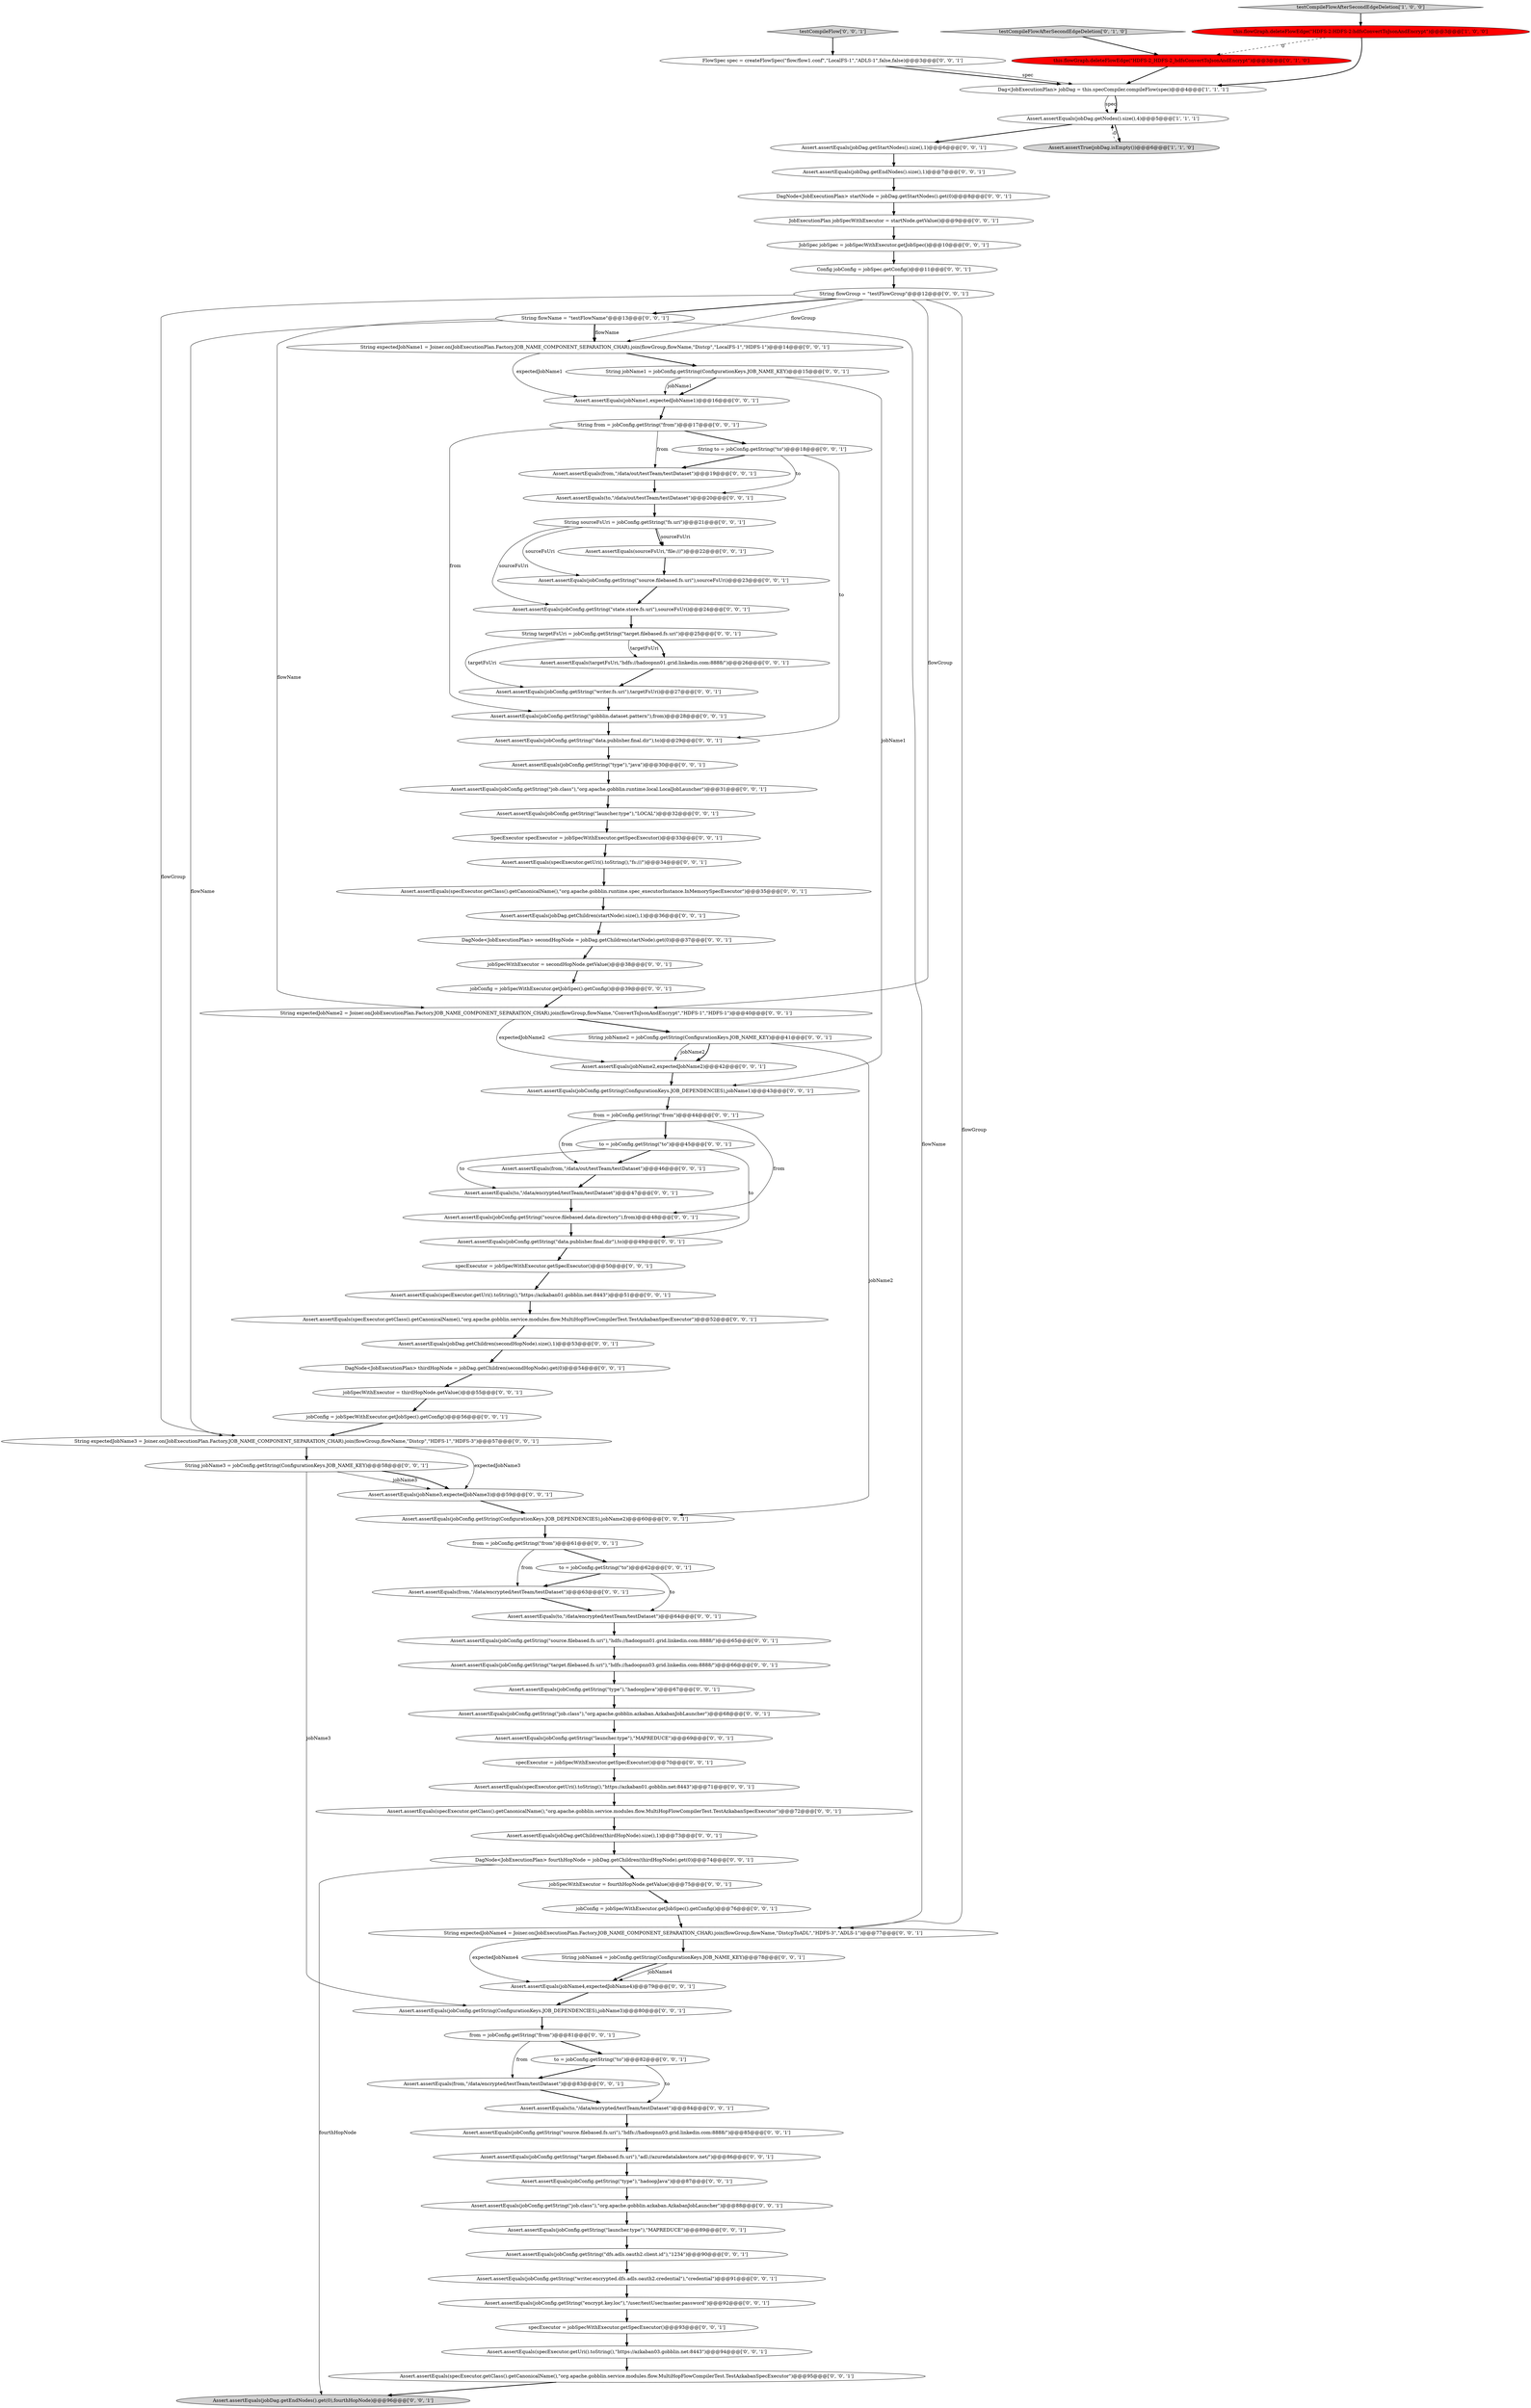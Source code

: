 digraph {
0 [style = filled, label = "Assert.assertEquals(jobDag.getNodes().size(),4)@@@5@@@['1', '1', '1']", fillcolor = white, shape = ellipse image = "AAA0AAABBB1BBB"];
48 [style = filled, label = "Assert.assertEquals(jobConfig.getString(\"source.filebased.fs.uri\"),\"hdfs://hadoopnn03.grid.linkedin.com:8888/\")@@@85@@@['0', '0', '1']", fillcolor = white, shape = ellipse image = "AAA0AAABBB3BBB"];
56 [style = filled, label = "Assert.assertEquals(jobConfig.getString(\"writer.encrypted.dfs.adls.oauth2.credential\"),\"credential\")@@@91@@@['0', '0', '1']", fillcolor = white, shape = ellipse image = "AAA0AAABBB3BBB"];
97 [style = filled, label = "Assert.assertEquals(jobConfig.getString(\"type\"),\"hadoopJava\")@@@87@@@['0', '0', '1']", fillcolor = white, shape = ellipse image = "AAA0AAABBB3BBB"];
96 [style = filled, label = "JobExecutionPlan jobSpecWithExecutor = startNode.getValue()@@@9@@@['0', '0', '1']", fillcolor = white, shape = ellipse image = "AAA0AAABBB3BBB"];
9 [style = filled, label = "to = jobConfig.getString(\"to\")@@@62@@@['0', '0', '1']", fillcolor = white, shape = ellipse image = "AAA0AAABBB3BBB"];
79 [style = filled, label = "Assert.assertEquals(jobDag.getEndNodes().get(0),fourthHopNode)@@@96@@@['0', '0', '1']", fillcolor = lightgray, shape = ellipse image = "AAA0AAABBB3BBB"];
92 [style = filled, label = "to = jobConfig.getString(\"to\")@@@45@@@['0', '0', '1']", fillcolor = white, shape = ellipse image = "AAA0AAABBB3BBB"];
41 [style = filled, label = "Assert.assertEquals(jobConfig.getString(\"job.class\"),\"org.apache.gobblin.azkaban.AzkabanJobLauncher\")@@@88@@@['0', '0', '1']", fillcolor = white, shape = ellipse image = "AAA0AAABBB3BBB"];
52 [style = filled, label = "Assert.assertEquals(jobConfig.getString(\"job.class\"),\"org.apache.gobblin.runtime.local.LocalJobLauncher\")@@@31@@@['0', '0', '1']", fillcolor = white, shape = ellipse image = "AAA0AAABBB3BBB"];
76 [style = filled, label = "SpecExecutor specExecutor = jobSpecWithExecutor.getSpecExecutor()@@@33@@@['0', '0', '1']", fillcolor = white, shape = ellipse image = "AAA0AAABBB3BBB"];
89 [style = filled, label = "Assert.assertEquals(from,\"/data/encrypted/testTeam/testDataset\")@@@83@@@['0', '0', '1']", fillcolor = white, shape = ellipse image = "AAA0AAABBB3BBB"];
24 [style = filled, label = "Assert.assertEquals(specExecutor.getClass().getCanonicalName(),\"org.apache.gobblin.service.modules.flow.MultiHopFlowCompilerTest.TestAzkabanSpecExecutor\")@@@95@@@['0', '0', '1']", fillcolor = white, shape = ellipse image = "AAA0AAABBB3BBB"];
44 [style = filled, label = "Assert.assertEquals(specExecutor.getClass().getCanonicalName(),\"org.apache.gobblin.runtime.spec_executorInstance.InMemorySpecExecutor\")@@@35@@@['0', '0', '1']", fillcolor = white, shape = ellipse image = "AAA0AAABBB3BBB"];
13 [style = filled, label = "from = jobConfig.getString(\"from\")@@@61@@@['0', '0', '1']", fillcolor = white, shape = ellipse image = "AAA0AAABBB3BBB"];
80 [style = filled, label = "Assert.assertEquals(jobConfig.getString(\"state.store.fs.uri\"),sourceFsUri)@@@24@@@['0', '0', '1']", fillcolor = white, shape = ellipse image = "AAA0AAABBB3BBB"];
82 [style = filled, label = "from = jobConfig.getString(\"from\")@@@44@@@['0', '0', '1']", fillcolor = white, shape = ellipse image = "AAA0AAABBB3BBB"];
22 [style = filled, label = "Assert.assertEquals(jobConfig.getString(\"target.filebased.fs.uri\"),\"adl://azuredatalakestore.net/\")@@@86@@@['0', '0', '1']", fillcolor = white, shape = ellipse image = "AAA0AAABBB3BBB"];
38 [style = filled, label = "Assert.assertEquals(jobConfig.getString(\"launcher.type\"),\"LOCAL\")@@@32@@@['0', '0', '1']", fillcolor = white, shape = ellipse image = "AAA0AAABBB3BBB"];
47 [style = filled, label = "FlowSpec spec = createFlowSpec(\"flow/flow1.conf\",\"LocalFS-1\",\"ADLS-1\",false,false)@@@3@@@['0', '0', '1']", fillcolor = white, shape = ellipse image = "AAA0AAABBB3BBB"];
11 [style = filled, label = "String expectedJobName3 = Joiner.on(JobExecutionPlan.Factory.JOB_NAME_COMPONENT_SEPARATION_CHAR).join(flowGroup,flowName,\"Distcp\",\"HDFS-1\",\"HDFS-3\")@@@57@@@['0', '0', '1']", fillcolor = white, shape = ellipse image = "AAA0AAABBB3BBB"];
59 [style = filled, label = "Assert.assertEquals(jobDag.getChildren(startNode).size(),1)@@@36@@@['0', '0', '1']", fillcolor = white, shape = ellipse image = "AAA0AAABBB3BBB"];
26 [style = filled, label = "specExecutor = jobSpecWithExecutor.getSpecExecutor()@@@50@@@['0', '0', '1']", fillcolor = white, shape = ellipse image = "AAA0AAABBB3BBB"];
32 [style = filled, label = "Assert.assertEquals(specExecutor.getUri().toString(),\"https://azkaban03.gobblin.net:8443\")@@@94@@@['0', '0', '1']", fillcolor = white, shape = ellipse image = "AAA0AAABBB3BBB"];
83 [style = filled, label = "Assert.assertEquals(specExecutor.getUri().toString(),\"https://azkaban01.gobblin.net:8443\")@@@51@@@['0', '0', '1']", fillcolor = white, shape = ellipse image = "AAA0AAABBB3BBB"];
53 [style = filled, label = "Assert.assertEquals(jobName3,expectedJobName3)@@@59@@@['0', '0', '1']", fillcolor = white, shape = ellipse image = "AAA0AAABBB3BBB"];
86 [style = filled, label = "Assert.assertEquals(jobConfig.getString(\"gobblin.dataset.pattern\"),from)@@@28@@@['0', '0', '1']", fillcolor = white, shape = ellipse image = "AAA0AAABBB3BBB"];
8 [style = filled, label = "DagNode<JobExecutionPlan> secondHopNode = jobDag.getChildren(startNode).get(0)@@@37@@@['0', '0', '1']", fillcolor = white, shape = ellipse image = "AAA0AAABBB3BBB"];
17 [style = filled, label = "Assert.assertEquals(jobConfig.getString(\"source.filebased.fs.uri\"),\"hdfs://hadoopnn01.grid.linkedin.com:8888/\")@@@65@@@['0', '0', '1']", fillcolor = white, shape = ellipse image = "AAA0AAABBB3BBB"];
94 [style = filled, label = "specExecutor = jobSpecWithExecutor.getSpecExecutor()@@@70@@@['0', '0', '1']", fillcolor = white, shape = ellipse image = "AAA0AAABBB3BBB"];
63 [style = filled, label = "String from = jobConfig.getString(\"from\")@@@17@@@['0', '0', '1']", fillcolor = white, shape = ellipse image = "AAA0AAABBB3BBB"];
60 [style = filled, label = "Assert.assertEquals(jobDag.getStartNodes().size(),1)@@@6@@@['0', '0', '1']", fillcolor = white, shape = ellipse image = "AAA0AAABBB3BBB"];
37 [style = filled, label = "String targetFsUri = jobConfig.getString(\"target.filebased.fs.uri\")@@@25@@@['0', '0', '1']", fillcolor = white, shape = ellipse image = "AAA0AAABBB3BBB"];
95 [style = filled, label = "Assert.assertEquals(jobName4,expectedJobName4)@@@79@@@['0', '0', '1']", fillcolor = white, shape = ellipse image = "AAA0AAABBB3BBB"];
31 [style = filled, label = "Assert.assertEquals(jobConfig.getString(\"job.class\"),\"org.apache.gobblin.azkaban.AzkabanJobLauncher\")@@@68@@@['0', '0', '1']", fillcolor = white, shape = ellipse image = "AAA0AAABBB3BBB"];
81 [style = filled, label = "jobConfig = jobSpecWithExecutor.getJobSpec().getConfig()@@@56@@@['0', '0', '1']", fillcolor = white, shape = ellipse image = "AAA0AAABBB3BBB"];
30 [style = filled, label = "String sourceFsUri = jobConfig.getString(\"fs.uri\")@@@21@@@['0', '0', '1']", fillcolor = white, shape = ellipse image = "AAA0AAABBB3BBB"];
33 [style = filled, label = "Assert.assertEquals(jobDag.getChildren(thirdHopNode).size(),1)@@@73@@@['0', '0', '1']", fillcolor = white, shape = ellipse image = "AAA0AAABBB3BBB"];
2 [style = filled, label = "this.flowGraph.deleteFlowEdge(\"HDFS-2:HDFS-2:hdfsConvertToJsonAndEncrypt\")@@@3@@@['1', '0', '0']", fillcolor = red, shape = ellipse image = "AAA1AAABBB1BBB"];
71 [style = filled, label = "String jobName3 = jobConfig.getString(ConfigurationKeys.JOB_NAME_KEY)@@@58@@@['0', '0', '1']", fillcolor = white, shape = ellipse image = "AAA0AAABBB3BBB"];
98 [style = filled, label = "DagNode<JobExecutionPlan> thirdHopNode = jobDag.getChildren(secondHopNode).get(0)@@@54@@@['0', '0', '1']", fillcolor = white, shape = ellipse image = "AAA0AAABBB3BBB"];
7 [style = filled, label = "JobSpec jobSpec = jobSpecWithExecutor.getJobSpec()@@@10@@@['0', '0', '1']", fillcolor = white, shape = ellipse image = "AAA0AAABBB3BBB"];
88 [style = filled, label = "Assert.assertEquals(to,\"/data/encrypted/testTeam/testDataset\")@@@64@@@['0', '0', '1']", fillcolor = white, shape = ellipse image = "AAA0AAABBB3BBB"];
36 [style = filled, label = "String expectedJobName1 = Joiner.on(JobExecutionPlan.Factory.JOB_NAME_COMPONENT_SEPARATION_CHAR).join(flowGroup,flowName,\"Distcp\",\"LocalFS-1\",\"HDFS-1\")@@@14@@@['0', '0', '1']", fillcolor = white, shape = ellipse image = "AAA0AAABBB3BBB"];
57 [style = filled, label = "Assert.assertEquals(jobConfig.getString(\"target.filebased.fs.uri\"),\"hdfs://hadoopnn03.grid.linkedin.com:8888/\")@@@66@@@['0', '0', '1']", fillcolor = white, shape = ellipse image = "AAA0AAABBB3BBB"];
50 [style = filled, label = "specExecutor = jobSpecWithExecutor.getSpecExecutor()@@@93@@@['0', '0', '1']", fillcolor = white, shape = ellipse image = "AAA0AAABBB3BBB"];
51 [style = filled, label = "jobConfig = jobSpecWithExecutor.getJobSpec().getConfig()@@@76@@@['0', '0', '1']", fillcolor = white, shape = ellipse image = "AAA0AAABBB3BBB"];
27 [style = filled, label = "DagNode<JobExecutionPlan> startNode = jobDag.getStartNodes().get(0)@@@8@@@['0', '0', '1']", fillcolor = white, shape = ellipse image = "AAA0AAABBB3BBB"];
34 [style = filled, label = "String jobName1 = jobConfig.getString(ConfigurationKeys.JOB_NAME_KEY)@@@15@@@['0', '0', '1']", fillcolor = white, shape = ellipse image = "AAA0AAABBB3BBB"];
54 [style = filled, label = "Assert.assertEquals(to,\"/data/out/testTeam/testDataset\")@@@20@@@['0', '0', '1']", fillcolor = white, shape = ellipse image = "AAA0AAABBB3BBB"];
67 [style = filled, label = "Assert.assertEquals(jobConfig.getString(\"dfs.adls.oauth2.client.id\"),\"1234\")@@@90@@@['0', '0', '1']", fillcolor = white, shape = ellipse image = "AAA0AAABBB3BBB"];
16 [style = filled, label = "Assert.assertEquals(specExecutor.getUri().toString(),\"fs:///\")@@@34@@@['0', '0', '1']", fillcolor = white, shape = ellipse image = "AAA0AAABBB3BBB"];
58 [style = filled, label = "Assert.assertEquals(jobConfig.getString(\"launcher.type\"),\"MAPREDUCE\")@@@89@@@['0', '0', '1']", fillcolor = white, shape = ellipse image = "AAA0AAABBB3BBB"];
4 [style = filled, label = "Assert.assertTrue(jobDag.isEmpty())@@@6@@@['1', '1', '0']", fillcolor = lightgray, shape = ellipse image = "AAA0AAABBB1BBB"];
62 [style = filled, label = "Assert.assertEquals(targetFsUri,\"hdfs://hadoopnn01.grid.linkedin.com:8888/\")@@@26@@@['0', '0', '1']", fillcolor = white, shape = ellipse image = "AAA0AAABBB3BBB"];
99 [style = filled, label = "Assert.assertEquals(specExecutor.getClass().getCanonicalName(),\"org.apache.gobblin.service.modules.flow.MultiHopFlowCompilerTest.TestAzkabanSpecExecutor\")@@@72@@@['0', '0', '1']", fillcolor = white, shape = ellipse image = "AAA0AAABBB3BBB"];
75 [style = filled, label = "Assert.assertEquals(jobConfig.getString(\"writer.fs.uri\"),targetFsUri)@@@27@@@['0', '0', '1']", fillcolor = white, shape = ellipse image = "AAA0AAABBB3BBB"];
39 [style = filled, label = "jobSpecWithExecutor = secondHopNode.getValue()@@@38@@@['0', '0', '1']", fillcolor = white, shape = ellipse image = "AAA0AAABBB3BBB"];
64 [style = filled, label = "Assert.assertEquals(to,\"/data/encrypted/testTeam/testDataset\")@@@84@@@['0', '0', '1']", fillcolor = white, shape = ellipse image = "AAA0AAABBB3BBB"];
29 [style = filled, label = "Assert.assertEquals(jobConfig.getString(ConfigurationKeys.JOB_DEPENDENCIES),jobName2)@@@60@@@['0', '0', '1']", fillcolor = white, shape = ellipse image = "AAA0AAABBB3BBB"];
93 [style = filled, label = "String jobName4 = jobConfig.getString(ConfigurationKeys.JOB_NAME_KEY)@@@78@@@['0', '0', '1']", fillcolor = white, shape = ellipse image = "AAA0AAABBB3BBB"];
46 [style = filled, label = "Assert.assertEquals(jobName1,expectedJobName1)@@@16@@@['0', '0', '1']", fillcolor = white, shape = ellipse image = "AAA0AAABBB3BBB"];
45 [style = filled, label = "Assert.assertEquals(jobConfig.getString(ConfigurationKeys.JOB_DEPENDENCIES),jobName1)@@@43@@@['0', '0', '1']", fillcolor = white, shape = ellipse image = "AAA0AAABBB3BBB"];
21 [style = filled, label = "jobSpecWithExecutor = fourthHopNode.getValue()@@@75@@@['0', '0', '1']", fillcolor = white, shape = ellipse image = "AAA0AAABBB3BBB"];
90 [style = filled, label = "testCompileFlow['0', '0', '1']", fillcolor = lightgray, shape = diamond image = "AAA0AAABBB3BBB"];
5 [style = filled, label = "testCompileFlowAfterSecondEdgeDeletion['0', '1', '0']", fillcolor = lightgray, shape = diamond image = "AAA0AAABBB2BBB"];
49 [style = filled, label = "String expectedJobName4 = Joiner.on(JobExecutionPlan.Factory.JOB_NAME_COMPONENT_SEPARATION_CHAR).join(flowGroup,flowName,\"DistcpToADL\",\"HDFS-3\",\"ADLS-1\")@@@77@@@['0', '0', '1']", fillcolor = white, shape = ellipse image = "AAA0AAABBB3BBB"];
78 [style = filled, label = "Assert.assertEquals(jobConfig.getString(ConfigurationKeys.JOB_DEPENDENCIES),jobName3)@@@80@@@['0', '0', '1']", fillcolor = white, shape = ellipse image = "AAA0AAABBB3BBB"];
72 [style = filled, label = "Assert.assertEquals(jobDag.getEndNodes().size(),1)@@@7@@@['0', '0', '1']", fillcolor = white, shape = ellipse image = "AAA0AAABBB3BBB"];
91 [style = filled, label = "Assert.assertEquals(from,\"/data/out/testTeam/testDataset\")@@@19@@@['0', '0', '1']", fillcolor = white, shape = ellipse image = "AAA0AAABBB3BBB"];
43 [style = filled, label = "DagNode<JobExecutionPlan> fourthHopNode = jobDag.getChildren(thirdHopNode).get(0)@@@74@@@['0', '0', '1']", fillcolor = white, shape = ellipse image = "AAA0AAABBB3BBB"];
23 [style = filled, label = "Assert.assertEquals(jobConfig.getString(\"data.publisher.final.dir\"),to)@@@29@@@['0', '0', '1']", fillcolor = white, shape = ellipse image = "AAA0AAABBB3BBB"];
14 [style = filled, label = "String flowGroup = \"testFlowGroup\"@@@12@@@['0', '0', '1']", fillcolor = white, shape = ellipse image = "AAA0AAABBB3BBB"];
3 [style = filled, label = "Dag<JobExecutionPlan> jobDag = this.specCompiler.compileFlow(spec)@@@4@@@['1', '1', '1']", fillcolor = white, shape = ellipse image = "AAA0AAABBB1BBB"];
70 [style = filled, label = "Config jobConfig = jobSpec.getConfig()@@@11@@@['0', '0', '1']", fillcolor = white, shape = ellipse image = "AAA0AAABBB3BBB"];
1 [style = filled, label = "testCompileFlowAfterSecondEdgeDeletion['1', '0', '0']", fillcolor = lightgray, shape = diamond image = "AAA0AAABBB1BBB"];
12 [style = filled, label = "Assert.assertEquals(from,\"/data/out/testTeam/testDataset\")@@@46@@@['0', '0', '1']", fillcolor = white, shape = ellipse image = "AAA0AAABBB3BBB"];
65 [style = filled, label = "Assert.assertEquals(to,\"/data/encrypted/testTeam/testDataset\")@@@47@@@['0', '0', '1']", fillcolor = white, shape = ellipse image = "AAA0AAABBB3BBB"];
40 [style = filled, label = "String expectedJobName2 = Joiner.on(JobExecutionPlan.Factory.JOB_NAME_COMPONENT_SEPARATION_CHAR).join(flowGroup,flowName,\"ConvertToJsonAndEncrypt\",\"HDFS-1\",\"HDFS-1\")@@@40@@@['0', '0', '1']", fillcolor = white, shape = ellipse image = "AAA0AAABBB3BBB"];
87 [style = filled, label = "Assert.assertEquals(jobName2,expectedJobName2)@@@42@@@['0', '0', '1']", fillcolor = white, shape = ellipse image = "AAA0AAABBB3BBB"];
25 [style = filled, label = "String jobName2 = jobConfig.getString(ConfigurationKeys.JOB_NAME_KEY)@@@41@@@['0', '0', '1']", fillcolor = white, shape = ellipse image = "AAA0AAABBB3BBB"];
35 [style = filled, label = "from = jobConfig.getString(\"from\")@@@81@@@['0', '0', '1']", fillcolor = white, shape = ellipse image = "AAA0AAABBB3BBB"];
66 [style = filled, label = "Assert.assertEquals(from,\"/data/encrypted/testTeam/testDataset\")@@@63@@@['0', '0', '1']", fillcolor = white, shape = ellipse image = "AAA0AAABBB3BBB"];
6 [style = filled, label = "this.flowGraph.deleteFlowEdge(\"HDFS-2_HDFS-2_hdfsConvertToJsonAndEncrypt\")@@@3@@@['0', '1', '0']", fillcolor = red, shape = ellipse image = "AAA1AAABBB2BBB"];
61 [style = filled, label = "Assert.assertEquals(jobConfig.getString(\"type\"),\"java\")@@@30@@@['0', '0', '1']", fillcolor = white, shape = ellipse image = "AAA0AAABBB3BBB"];
84 [style = filled, label = "Assert.assertEquals(jobConfig.getString(\"launcher.type\"),\"MAPREDUCE\")@@@69@@@['0', '0', '1']", fillcolor = white, shape = ellipse image = "AAA0AAABBB3BBB"];
15 [style = filled, label = "Assert.assertEquals(jobConfig.getString(\"encrypt.key.loc\"),\"/user/testUser/master.password\")@@@92@@@['0', '0', '1']", fillcolor = white, shape = ellipse image = "AAA0AAABBB3BBB"];
19 [style = filled, label = "Assert.assertEquals(specExecutor.getClass().getCanonicalName(),\"org.apache.gobblin.service.modules.flow.MultiHopFlowCompilerTest.TestAzkabanSpecExecutor\")@@@52@@@['0', '0', '1']", fillcolor = white, shape = ellipse image = "AAA0AAABBB3BBB"];
68 [style = filled, label = "jobSpecWithExecutor = thirdHopNode.getValue()@@@55@@@['0', '0', '1']", fillcolor = white, shape = ellipse image = "AAA0AAABBB3BBB"];
42 [style = filled, label = "String to = jobConfig.getString(\"to\")@@@18@@@['0', '0', '1']", fillcolor = white, shape = ellipse image = "AAA0AAABBB3BBB"];
10 [style = filled, label = "Assert.assertEquals(jobConfig.getString(\"type\"),\"hadoopJava\")@@@67@@@['0', '0', '1']", fillcolor = white, shape = ellipse image = "AAA0AAABBB3BBB"];
74 [style = filled, label = "to = jobConfig.getString(\"to\")@@@82@@@['0', '0', '1']", fillcolor = white, shape = ellipse image = "AAA0AAABBB3BBB"];
69 [style = filled, label = "Assert.assertEquals(jobConfig.getString(\"data.publisher.final.dir\"),to)@@@49@@@['0', '0', '1']", fillcolor = white, shape = ellipse image = "AAA0AAABBB3BBB"];
55 [style = filled, label = "Assert.assertEquals(jobConfig.getString(\"source.filebased.data.directory\"),from)@@@48@@@['0', '0', '1']", fillcolor = white, shape = ellipse image = "AAA0AAABBB3BBB"];
18 [style = filled, label = "Assert.assertEquals(sourceFsUri,\"file:///\")@@@22@@@['0', '0', '1']", fillcolor = white, shape = ellipse image = "AAA0AAABBB3BBB"];
73 [style = filled, label = "jobConfig = jobSpecWithExecutor.getJobSpec().getConfig()@@@39@@@['0', '0', '1']", fillcolor = white, shape = ellipse image = "AAA0AAABBB3BBB"];
85 [style = filled, label = "Assert.assertEquals(specExecutor.getUri().toString(),\"https://azkaban01.gobblin.net:8443\")@@@71@@@['0', '0', '1']", fillcolor = white, shape = ellipse image = "AAA0AAABBB3BBB"];
20 [style = filled, label = "Assert.assertEquals(jobConfig.getString(\"source.filebased.fs.uri\"),sourceFsUri)@@@23@@@['0', '0', '1']", fillcolor = white, shape = ellipse image = "AAA0AAABBB3BBB"];
77 [style = filled, label = "String flowName = \"testFlowName\"@@@13@@@['0', '0', '1']", fillcolor = white, shape = ellipse image = "AAA0AAABBB3BBB"];
28 [style = filled, label = "Assert.assertEquals(jobDag.getChildren(secondHopNode).size(),1)@@@53@@@['0', '0', '1']", fillcolor = white, shape = ellipse image = "AAA0AAABBB3BBB"];
50->32 [style = bold, label=""];
87->45 [style = bold, label=""];
6->3 [style = bold, label=""];
77->11 [style = solid, label="flowName"];
34->46 [style = bold, label=""];
91->54 [style = bold, label=""];
21->51 [style = bold, label=""];
38->76 [style = bold, label=""];
77->40 [style = solid, label="flowName"];
24->79 [style = bold, label=""];
76->16 [style = bold, label=""];
40->25 [style = bold, label=""];
56->15 [style = bold, label=""];
49->95 [style = solid, label="expectedJobName4"];
45->82 [style = bold, label=""];
95->78 [style = bold, label=""];
30->18 [style = bold, label=""];
14->40 [style = solid, label="flowGroup"];
83->19 [style = bold, label=""];
66->88 [style = bold, label=""];
7->70 [style = bold, label=""];
63->91 [style = solid, label="from"];
37->62 [style = bold, label=""];
82->12 [style = solid, label="from"];
98->68 [style = bold, label=""];
2->6 [style = dashed, label="0"];
11->71 [style = bold, label=""];
73->40 [style = bold, label=""];
69->26 [style = bold, label=""];
19->28 [style = bold, label=""];
77->36 [style = solid, label="flowName"];
41->58 [style = bold, label=""];
8->39 [style = bold, label=""];
71->53 [style = solid, label="jobName3"];
22->97 [style = bold, label=""];
13->66 [style = solid, label="from"];
31->84 [style = bold, label=""];
53->29 [style = bold, label=""];
82->92 [style = bold, label=""];
72->27 [style = bold, label=""];
26->83 [style = bold, label=""];
90->47 [style = bold, label=""];
3->0 [style = solid, label="spec"];
93->95 [style = solid, label="jobName4"];
10->31 [style = bold, label=""];
35->89 [style = solid, label="from"];
74->89 [style = bold, label=""];
34->46 [style = solid, label="jobName1"];
77->36 [style = bold, label=""];
23->61 [style = bold, label=""];
15->50 [style = bold, label=""];
61->52 [style = bold, label=""];
30->80 [style = solid, label="sourceFsUri"];
67->56 [style = bold, label=""];
3->0 [style = bold, label=""];
92->12 [style = bold, label=""];
94->85 [style = bold, label=""];
46->63 [style = bold, label=""];
18->20 [style = bold, label=""];
11->53 [style = solid, label="expectedJobName3"];
14->77 [style = bold, label=""];
12->65 [style = bold, label=""];
5->6 [style = bold, label=""];
78->35 [style = bold, label=""];
86->23 [style = bold, label=""];
65->55 [style = bold, label=""];
30->20 [style = solid, label="sourceFsUri"];
58->67 [style = bold, label=""];
25->87 [style = solid, label="jobName2"];
30->18 [style = solid, label="sourceFsUri"];
63->42 [style = bold, label=""];
37->75 [style = solid, label="targetFsUri"];
92->69 [style = solid, label="to"];
47->3 [style = bold, label=""];
14->11 [style = solid, label="flowGroup"];
9->66 [style = bold, label=""];
70->14 [style = bold, label=""];
71->78 [style = solid, label="jobName3"];
55->69 [style = bold, label=""];
62->75 [style = bold, label=""];
2->3 [style = bold, label=""];
35->74 [style = bold, label=""];
4->0 [style = dashed, label="0"];
14->49 [style = solid, label="flowGroup"];
82->55 [style = solid, label="from"];
81->11 [style = bold, label=""];
75->86 [style = bold, label=""];
59->8 [style = bold, label=""];
80->37 [style = bold, label=""];
71->53 [style = bold, label=""];
34->45 [style = solid, label="jobName1"];
20->80 [style = bold, label=""];
42->54 [style = solid, label="to"];
89->64 [style = bold, label=""];
93->95 [style = bold, label=""];
36->46 [style = solid, label="expectedJobName1"];
39->73 [style = bold, label=""];
60->72 [style = bold, label=""];
16->44 [style = bold, label=""];
77->49 [style = solid, label="flowName"];
25->29 [style = solid, label="jobName2"];
74->64 [style = solid, label="to"];
33->43 [style = bold, label=""];
92->65 [style = solid, label="to"];
1->2 [style = bold, label=""];
13->9 [style = bold, label=""];
42->91 [style = bold, label=""];
36->34 [style = bold, label=""];
96->7 [style = bold, label=""];
84->94 [style = bold, label=""];
43->21 [style = bold, label=""];
42->23 [style = solid, label="to"];
37->62 [style = solid, label="targetFsUri"];
28->98 [style = bold, label=""];
40->87 [style = solid, label="expectedJobName2"];
52->38 [style = bold, label=""];
54->30 [style = bold, label=""];
48->22 [style = bold, label=""];
51->49 [style = bold, label=""];
85->99 [style = bold, label=""];
63->86 [style = solid, label="from"];
27->96 [style = bold, label=""];
25->87 [style = bold, label=""];
17->57 [style = bold, label=""];
9->88 [style = solid, label="to"];
47->3 [style = solid, label="spec"];
0->60 [style = bold, label=""];
49->93 [style = bold, label=""];
0->4 [style = bold, label=""];
68->81 [style = bold, label=""];
14->36 [style = solid, label="flowGroup"];
97->41 [style = bold, label=""];
43->79 [style = solid, label="fourthHopNode"];
88->17 [style = bold, label=""];
99->33 [style = bold, label=""];
57->10 [style = bold, label=""];
32->24 [style = bold, label=""];
64->48 [style = bold, label=""];
44->59 [style = bold, label=""];
29->13 [style = bold, label=""];
}
